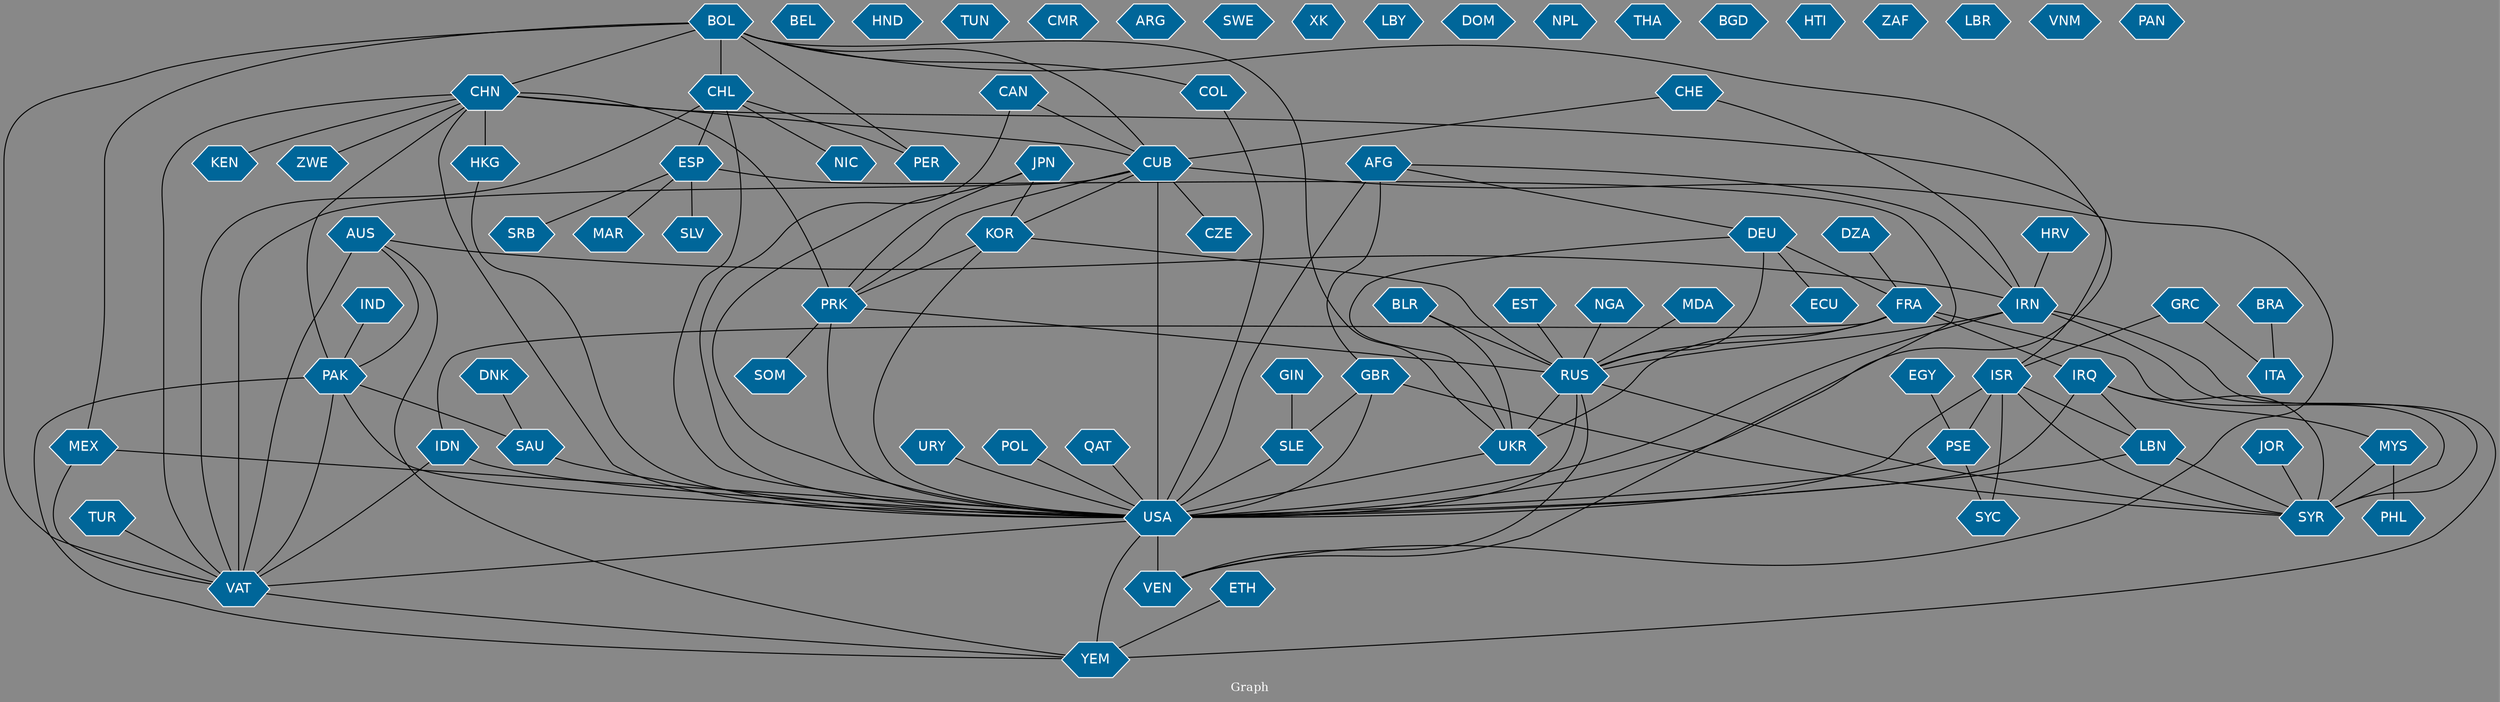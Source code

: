 // Countries together in item graph
graph {
	graph [bgcolor="#888888" fontcolor=white fontsize=12 label="Graph" outputorder=edgesfirst overlap=prism]
	node [color=white fillcolor="#006699" fontcolor=white fontname=Helvetica shape=hexagon style=filled]
	edge [arrowhead=open color=black fontcolor=white fontname=Courier fontsize=12]
		SLE [label=SLE]
		GIN [label=GIN]
		USA [label=USA]
		IRQ [label=IRQ]
		AUS [label=AUS]
		IRN [label=IRN]
		BRA [label=BRA]
		IDN [label=IDN]
		JPN [label=JPN]
		HKG [label=HKG]
		MYS [label=MYS]
		PHL [label=PHL]
		CUB [label=CUB]
		CHN [label=CHN]
		CHL [label=CHL]
		PER [label=PER]
		IND [label=IND]
		RUS [label=RUS]
		BEL [label=BEL]
		MEX [label=MEX]
		SYR [label=SYR]
		NGA [label=NGA]
		VAT [label=VAT]
		BOL [label=BOL]
		CHE [label=CHE]
		URY [label=URY]
		ISR [label=ISR]
		ITA [label=ITA]
		UKR [label=UKR]
		EGY [label=EGY]
		FRA [label=FRA]
		DZA [label=DZA]
		AFG [label=AFG]
		HND [label=HND]
		VEN [label=VEN]
		COL [label=COL]
		PAK [label=PAK]
		YEM [label=YEM]
		TUN [label=TUN]
		PSE [label=PSE]
		SLV [label=SLV]
		ESP [label=ESP]
		CMR [label=CMR]
		ARG [label=ARG]
		PRK [label=PRK]
		SWE [label=SWE]
		JOR [label=JOR]
		CZE [label=CZE]
		GBR [label=GBR]
		CAN [label=CAN]
		NIC [label=NIC]
		TUR [label=TUR]
		XK [label=XK]
		SAU [label=SAU]
		LBY [label=LBY]
		GRC [label=GRC]
		DOM [label=DOM]
		NPL [label=NPL]
		SRB [label=SRB]
		KOR [label=KOR]
		DEU [label=DEU]
		THA [label=THA]
		MDA [label=MDA]
		KEN [label=KEN]
		LBN [label=LBN]
		BGD [label=BGD]
		BLR [label=BLR]
		HTI [label=HTI]
		MAR [label=MAR]
		ZAF [label=ZAF]
		DNK [label=DNK]
		POL [label=POL]
		LBR [label=LBR]
		VNM [label=VNM]
		QAT [label=QAT]
		ETH [label=ETH]
		ECU [label=ECU]
		PAN [label=PAN]
		SOM [label=SOM]
		SYC [label=SYC]
		HRV [label=HRV]
		ZWE [label=ZWE]
		EST [label=EST]
			HKG -- USA [weight=1]
			FRA -- IDN [weight=1]
			ISR -- SYC [weight=1]
			USA -- VAT [weight=5]
			CAN -- USA [weight=1]
			AUS -- VAT [weight=1]
			URY -- USA [weight=8]
			CHN -- VAT [weight=2]
			SLE -- USA [weight=1]
			IRQ -- MYS [weight=1]
			PRK -- SOM [weight=1]
			AFG -- GBR [weight=1]
			PAK -- VAT [weight=1]
			IRQ -- LBN [weight=1]
			CHL -- NIC [weight=2]
			AFG -- USA [weight=8]
			TUR -- VAT [weight=1]
			MYS -- SYR [weight=1]
			CHN -- ZWE [weight=1]
			CHE -- CUB [weight=1]
			CHN -- PRK [weight=3]
			CHN -- ISR [weight=1]
			JOR -- SYR [weight=1]
			USA -- YEM [weight=4]
			EST -- RUS [weight=1]
			CUB -- KOR [weight=1]
			BOL -- CUB [weight=2]
			AUS -- PAK [weight=1]
			AUS -- YEM [weight=1]
			PRK -- USA [weight=16]
			MYS -- PHL [weight=2]
			PAK -- YEM [weight=1]
			ISR -- LBN [weight=1]
			AFG -- DEU [weight=1]
			IDN -- USA [weight=2]
			CHL -- PER [weight=1]
			KOR -- PRK [weight=3]
			DEU -- RUS [weight=2]
			JPN -- USA [weight=1]
			KOR -- USA [weight=2]
			CHN -- USA [weight=3]
			BOL -- COL [weight=1]
			QAT -- USA [weight=1]
			EGY -- PSE [weight=1]
			RUS -- SYR [weight=2]
			BLR -- RUS [weight=1]
			HRV -- IRN [weight=1]
			DZA -- FRA [weight=1]
			JPN -- PRK [weight=1]
			BLR -- UKR [weight=1]
			GBR -- SLE [weight=1]
			CHL -- ESP [weight=2]
			GIN -- SLE [weight=1]
			LBN -- SYR [weight=1]
			CUB -- VAT [weight=4]
			GRC -- ISR [weight=1]
			PSE -- USA [weight=1]
			IRQ -- SYR [weight=4]
			ISR -- USA [weight=2]
			UKR -- USA [weight=3]
			IRN -- SYR [weight=1]
			BOL -- VAT [weight=5]
			BOL -- MEX [weight=1]
			IRN -- YEM [weight=1]
			POL -- USA [weight=1]
			BOL -- USA [weight=3]
			CHN -- CUB [weight=2]
			GBR -- SYR [weight=1]
			IRN -- RUS [weight=1]
			DEU -- FRA [weight=1]
			ISR -- PSE [weight=15]
			IND -- PAK [weight=1]
			PAK -- USA [weight=3]
			CHN -- KEN [weight=1]
			GRC -- ITA [weight=1]
			BOL -- CHN [weight=2]
			BRA -- ITA [weight=1]
			DNK -- SAU [weight=1]
			ESP -- VEN [weight=1]
			AFG -- IRN [weight=1]
			CHE -- IRN [weight=1]
			FRA -- SYR [weight=1]
			BOL -- UKR [weight=1]
			COL -- USA [weight=1]
			CAN -- CUB [weight=1]
			RUS -- UKR [weight=16]
			CUB -- CZE [weight=2]
			FRA -- RUS [weight=4]
			IRN -- USA [weight=2]
			PSE -- SYC [weight=1]
			BOL -- PER [weight=1]
			MEX -- VAT [weight=2]
			GBR -- USA [weight=2]
			CUB -- VEN [weight=3]
			MEX -- USA [weight=1]
			AUS -- IRN [weight=2]
			DEU -- UKR [weight=1]
			IDN -- VAT [weight=1]
			RUS -- VEN [weight=1]
			CHL -- USA [weight=1]
			DEU -- ECU [weight=1]
			ISR -- SYR [weight=1]
			IRQ -- USA [weight=2]
			LBN -- USA [weight=1]
			FRA -- IRQ [weight=1]
			JPN -- KOR [weight=1]
			ESP -- SLV [weight=1]
			MDA -- RUS [weight=1]
			CHL -- VAT [weight=2]
			KOR -- RUS [weight=2]
			RUS -- USA [weight=11]
			NGA -- RUS [weight=1]
			USA -- VEN [weight=16]
			PAK -- SAU [weight=1]
			CUB -- USA [weight=56]
			CUB -- PRK [weight=1]
			ESP -- MAR [weight=1]
			BOL -- CHL [weight=17]
			ESP -- SRB [weight=1]
			PRK -- RUS [weight=2]
			CHN -- PAK [weight=1]
			FRA -- UKR [weight=3]
			ETH -- YEM [weight=1]
			VAT -- YEM [weight=1]
			CHN -- HKG [weight=2]
			SAU -- USA [weight=1]
}